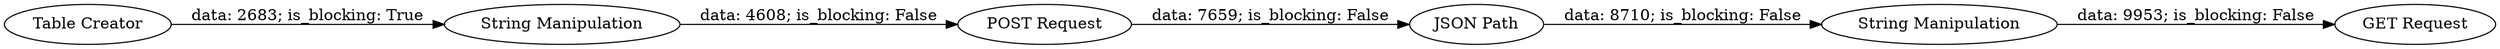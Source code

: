digraph {
	"4870064215064608420_4" [label="String Manipulation"]
	"4870064215064608420_6" [label="String Manipulation"]
	"4870064215064608420_7" [label="GET Request"]
	"4870064215064608420_5" [label="JSON Path"]
	"4870064215064608420_3" [label="Table Creator"]
	"4870064215064608420_2" [label="POST Request"]
	"4870064215064608420_5" -> "4870064215064608420_6" [label="data: 8710; is_blocking: False"]
	"4870064215064608420_4" -> "4870064215064608420_2" [label="data: 4608; is_blocking: False"]
	"4870064215064608420_6" -> "4870064215064608420_7" [label="data: 9953; is_blocking: False"]
	"4870064215064608420_2" -> "4870064215064608420_5" [label="data: 7659; is_blocking: False"]
	"4870064215064608420_3" -> "4870064215064608420_4" [label="data: 2683; is_blocking: True"]
	rankdir=LR
}
